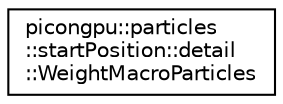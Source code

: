 digraph "Graphical Class Hierarchy"
{
 // LATEX_PDF_SIZE
  edge [fontname="Helvetica",fontsize="10",labelfontname="Helvetica",labelfontsize="10"];
  node [fontname="Helvetica",fontsize="10",shape=record];
  rankdir="LR";
  Node0 [label="picongpu::particles\l::startPosition::detail\l::WeightMacroParticles",height=0.2,width=0.4,color="black", fillcolor="white", style="filled",URL="$structpicongpu_1_1particles_1_1start_position_1_1detail_1_1_weight_macro_particles.html",tooltip="Calculate the weighting per macro-particle in a cell."];
}
